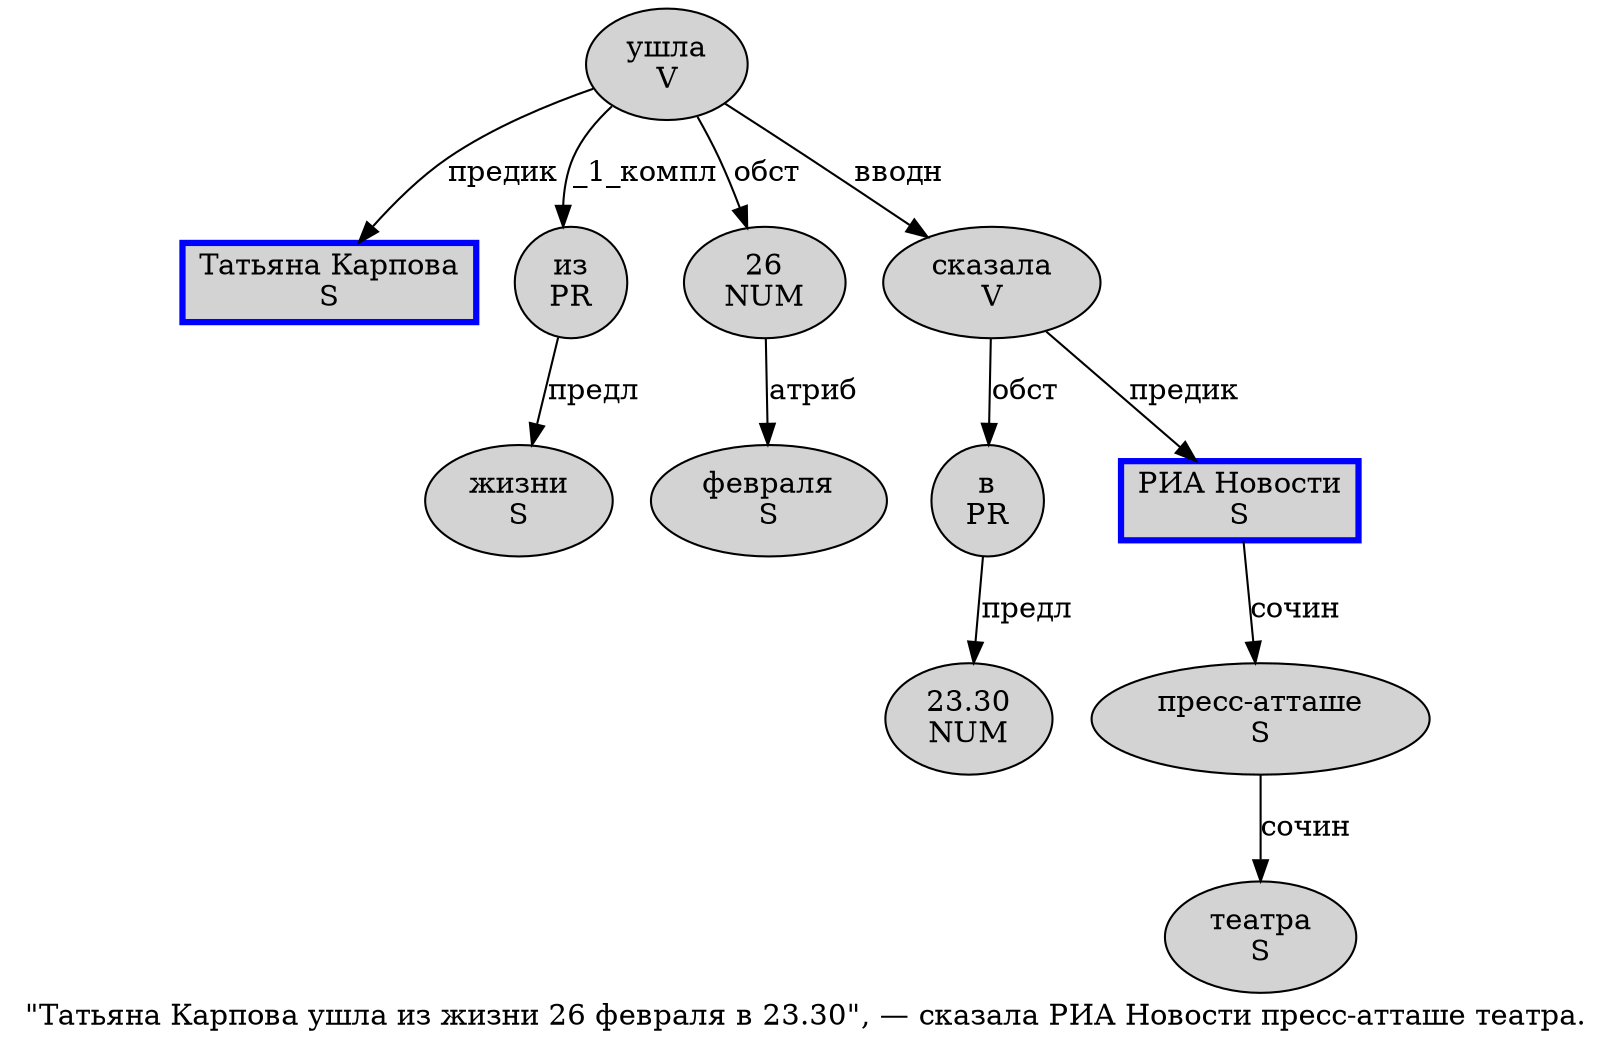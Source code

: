 digraph SENTENCE_1191 {
	graph [label="\"Татьяна Карпова ушла из жизни 26 февраля в 23.30\", — сказала РИА Новости пресс-атташе театра."]
	node [style=filled]
		1 [label="Татьяна Карпова
S" color=blue fillcolor=lightgray penwidth=3 shape=box]
		2 [label="ушла
V" color="" fillcolor=lightgray penwidth=1 shape=ellipse]
		3 [label="из
PR" color="" fillcolor=lightgray penwidth=1 shape=ellipse]
		4 [label="жизни
S" color="" fillcolor=lightgray penwidth=1 shape=ellipse]
		5 [label="26
NUM" color="" fillcolor=lightgray penwidth=1 shape=ellipse]
		6 [label="февраля
S" color="" fillcolor=lightgray penwidth=1 shape=ellipse]
		7 [label="в
PR" color="" fillcolor=lightgray penwidth=1 shape=ellipse]
		8 [label="23.30
NUM" color="" fillcolor=lightgray penwidth=1 shape=ellipse]
		12 [label="сказала
V" color="" fillcolor=lightgray penwidth=1 shape=ellipse]
		13 [label="РИА Новости
S" color=blue fillcolor=lightgray penwidth=3 shape=box]
		14 [label="пресс-атташе
S" color="" fillcolor=lightgray penwidth=1 shape=ellipse]
		15 [label="театра
S" color="" fillcolor=lightgray penwidth=1 shape=ellipse]
			5 -> 6 [label="атриб"]
			13 -> 14 [label="сочин"]
			7 -> 8 [label="предл"]
			12 -> 7 [label="обст"]
			12 -> 13 [label="предик"]
			14 -> 15 [label="сочин"]
			2 -> 1 [label="предик"]
			2 -> 3 [label="_1_компл"]
			2 -> 5 [label="обст"]
			2 -> 12 [label="вводн"]
			3 -> 4 [label="предл"]
}